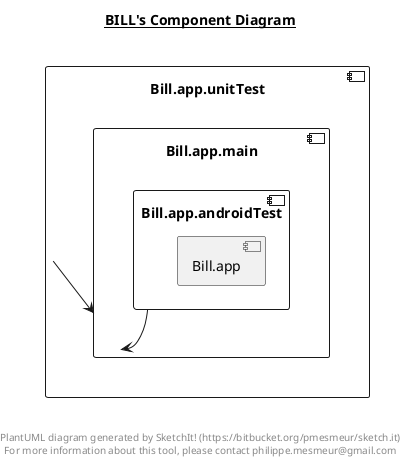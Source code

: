@startuml

title __BILL's Component Diagram__\n

  component "Bill.app.unitTest" {
        [Bill.app.main]
    component "Bill.app.main" {
          [Bill.app.androidTest]
      component "Bill.app.androidTest" {
            [Bill.app]
      }


    }


  }


  [Bill.app.androidTest] --> [Bill.app.main]
  [Bill.app.unitTest] --> [Bill.app.main]


right footer


PlantUML diagram generated by SketchIt! (https://bitbucket.org/pmesmeur/sketch.it)
For more information about this tool, please contact philippe.mesmeur@gmail.com
endfooter

@enduml
